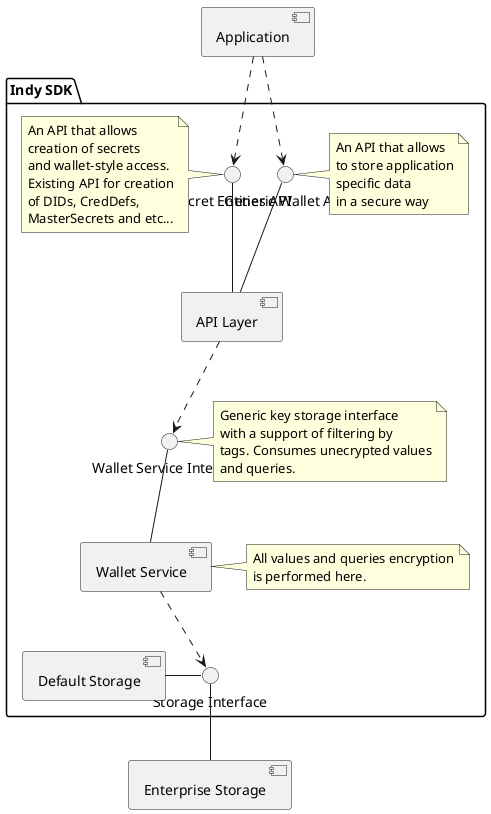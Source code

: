 @startuml wallet-components

[Application] as application

package "Indy SDK" {
    () "Generic Wallet API" as i_wallet_api
    application ..> i_wallet_api

    note right of i_wallet_api
    An API that allows
    to store application
    specific data
    in a secure way
    end note
   
    () "Secret Entities API" as i_secrets_api
    application  ..> i_secrets_api

    note left of i_secrets_api
    An API that allows
    creation of secrets
    and wallet-style access.
    Existing API for creation
    of DIDs, CredDefs,
    MasterSecrets and etc...
    end note
   
    [API Layer] as indy_api
    i_wallet_api -- indy_api
    i_secrets_api -- indy_api

    () "Wallet Service Interface" as i_wallet_service
    indy_api ..> i_wallet_service

    note right of i_wallet_service
    Generic key storage interface
    with a support of filtering by
    tags. Consumes unecrypted values
    and queries.
    end note
    
    [Wallet Service] as wallet_service
    i_wallet_service -- wallet_service

    note right of wallet_service
    All values and queries encryption
    is performed here.
    end note

    () "Storage Interface" as i_storage_api
    wallet_service ..> i_storage_api

    [Default Storage] as default_storage
    default_storage - i_storage_api
}

[Enterprise Storage] as enterprise_storage
i_storage_api -- enterprise_storage 

@enduml